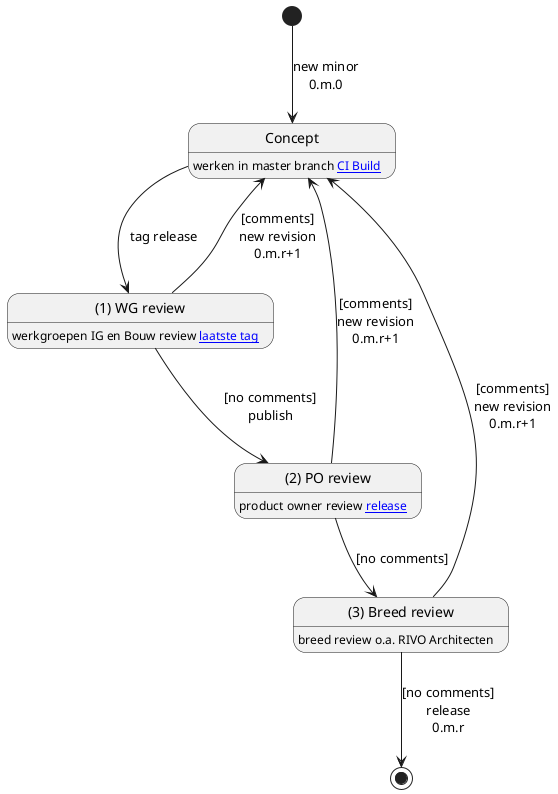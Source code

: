 @startuml 

state "Concept" as concept
state "(1) WG review" as WGreview
state "(2) PO review" as POreview
state "(3) Breed review" as BRreview

concept : werken in master branch [[https://build.fhir.org/ig/RIVO-Noord/zorgviewer-ig/ CI Build]]
WGreview : werkgroepen IG en Bouw review [[https://vdzel.home.xs4all.nl/zorgviewer-ig/branches/ laatste tag]]
POreview : product owner review [[https://vdzel.home.xs4all.nl/zorgviewer-ig/ release]]
BRreview : breed review o.a. RIVO Architecten

[*] --> concept : new minor\n0.m.0
concept -> WGreview : tag release
WGreview --> concept : [comments]\nnew revision\n0.m.r+1 
WGreview --> POreview : [no comments]\npublish
POreview --> concept : [comments]\nnew revision\n0.m.r+1 
POreview --> BRreview : [no comments]
BRreview --> concept : [comments]\nnew revision\n0.m.r+1
BRreview --> [*] : [no comments]\nrelease\n0.m.r 

@enduml